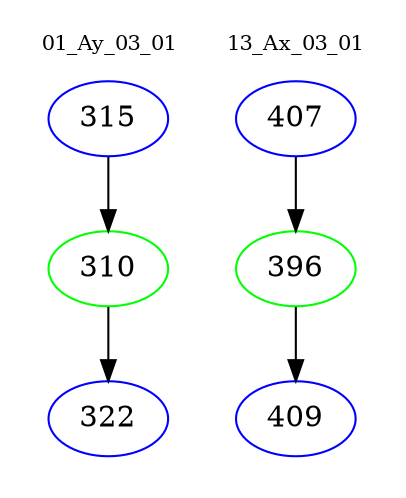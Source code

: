 digraph{
subgraph cluster_0 {
color = white
label = "01_Ay_03_01";
fontsize=10;
T0_315 [label="315", color="blue"]
T0_315 -> T0_310 [color="black"]
T0_310 [label="310", color="green"]
T0_310 -> T0_322 [color="black"]
T0_322 [label="322", color="blue"]
}
subgraph cluster_1 {
color = white
label = "13_Ax_03_01";
fontsize=10;
T1_407 [label="407", color="blue"]
T1_407 -> T1_396 [color="black"]
T1_396 [label="396", color="green"]
T1_396 -> T1_409 [color="black"]
T1_409 [label="409", color="blue"]
}
}
